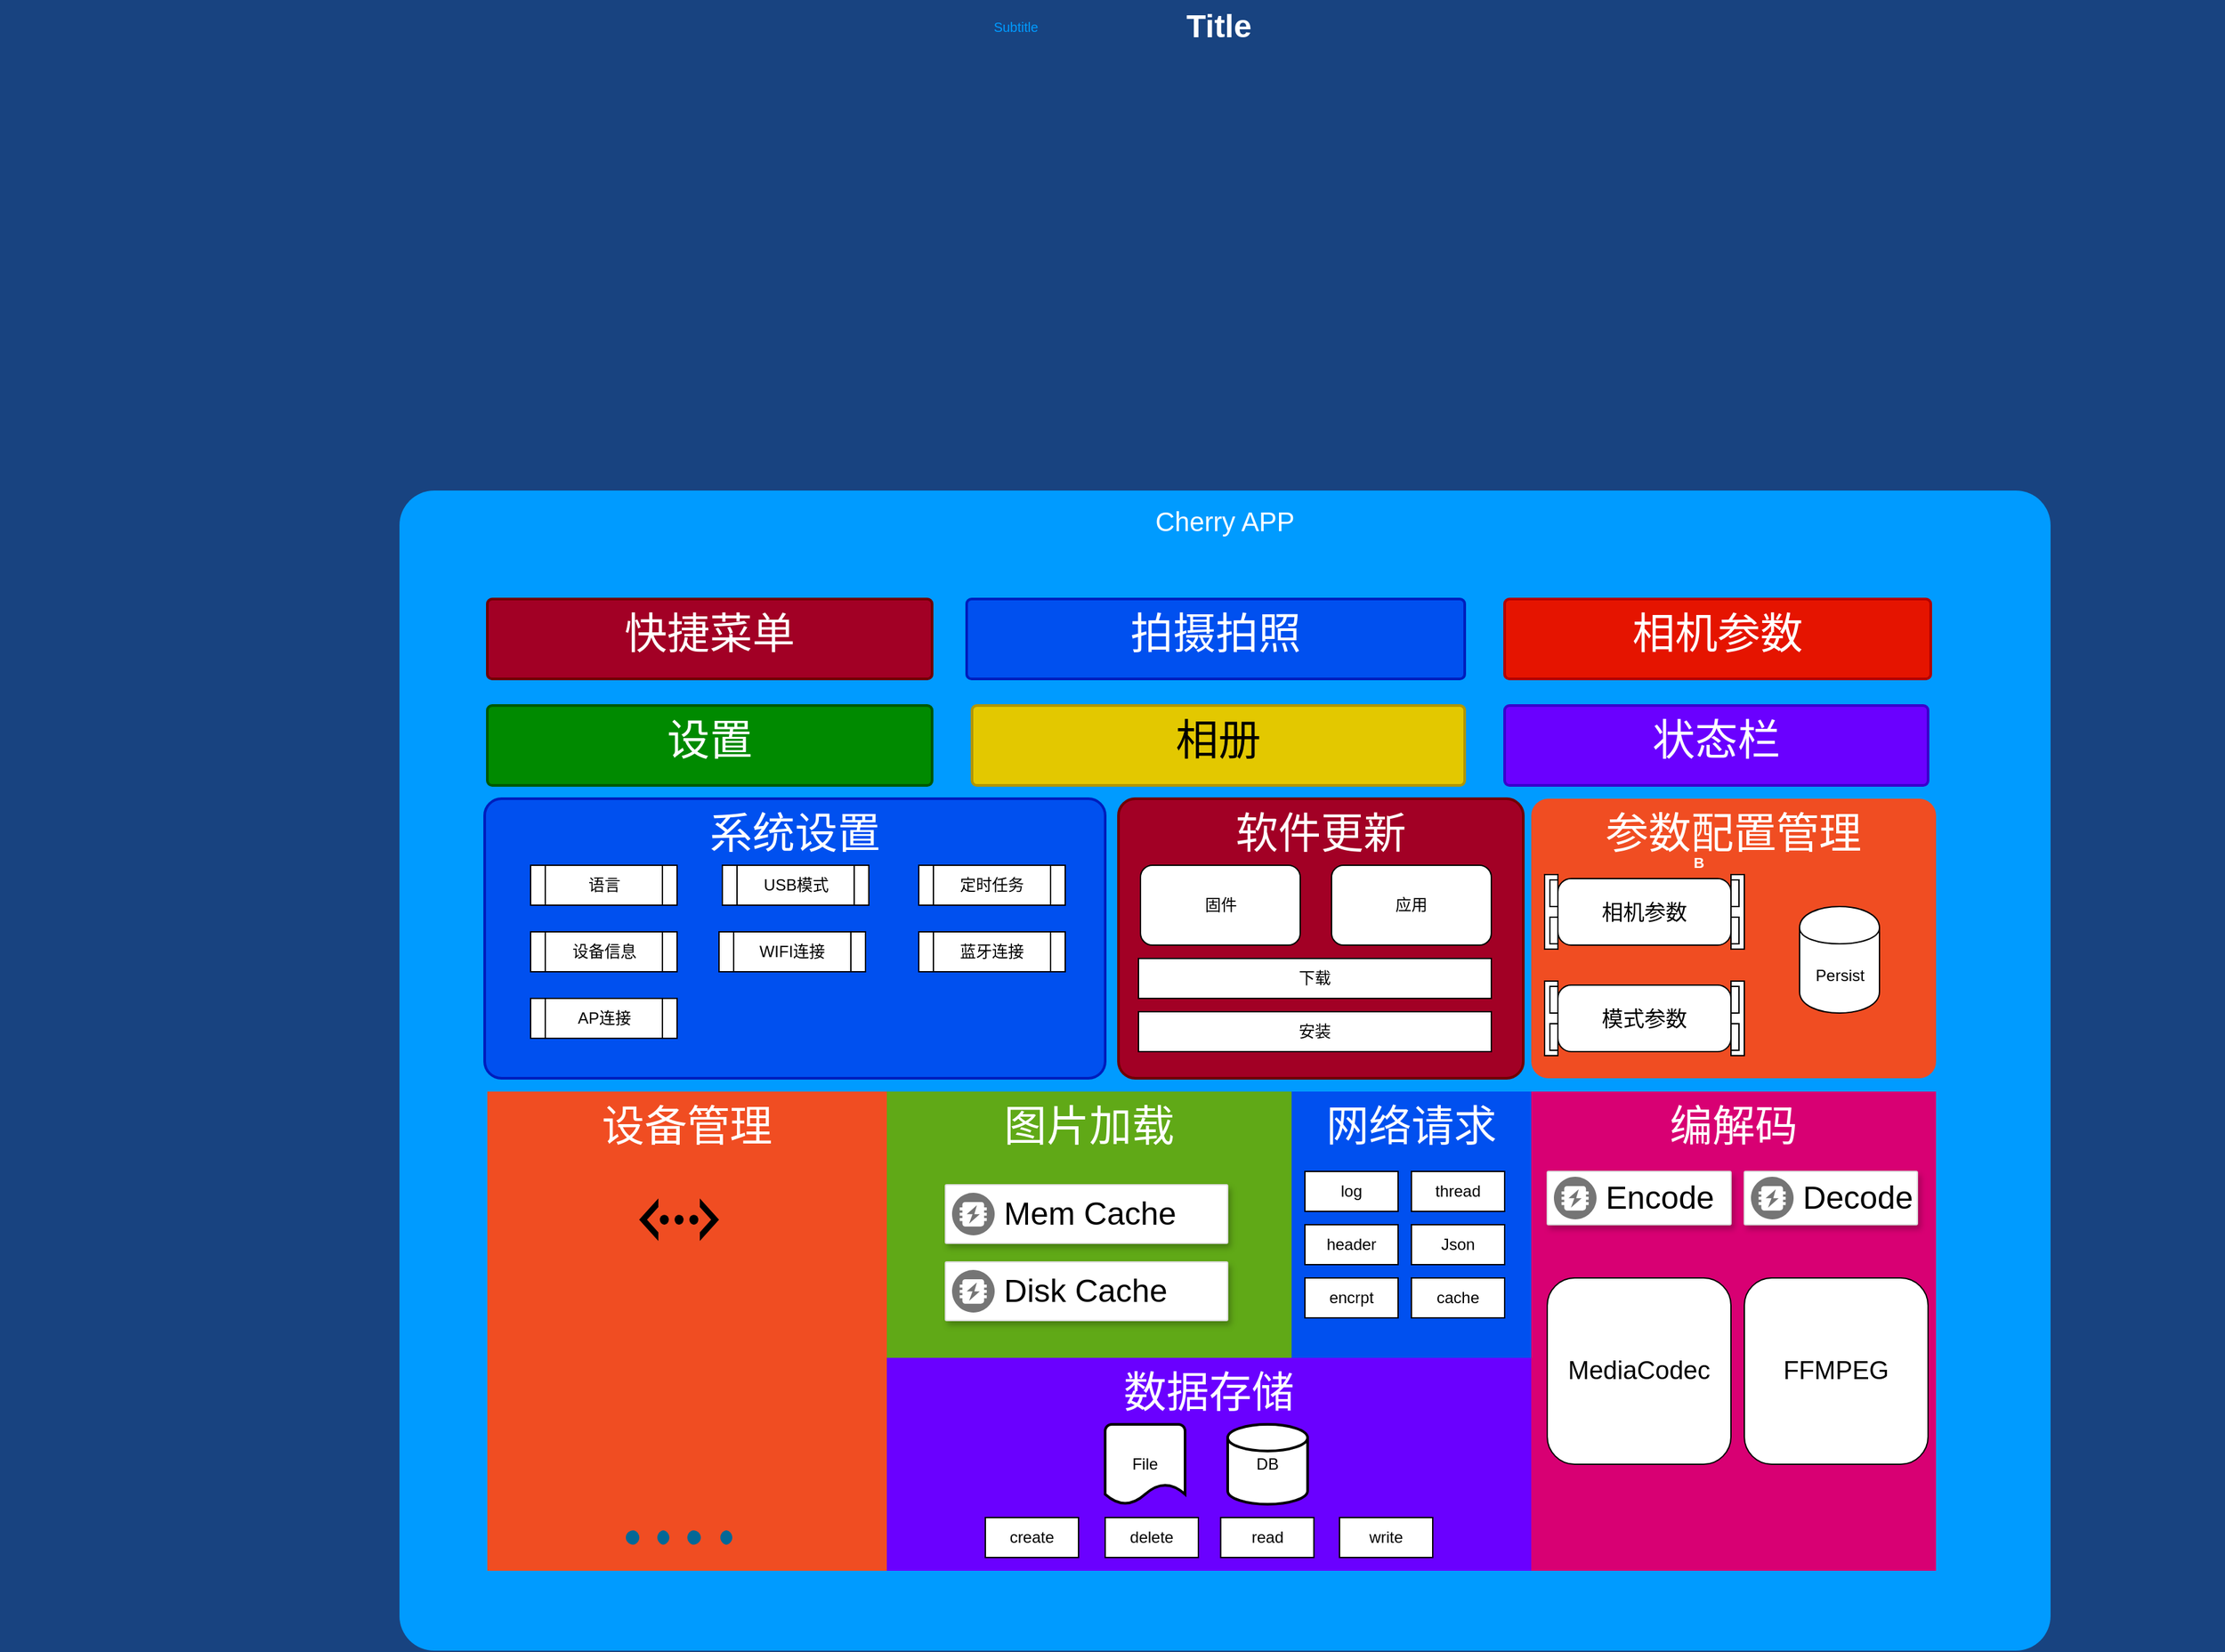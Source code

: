 <mxfile version="21.2.1" type="github">
  <diagram name="Page-1" id="7a6c530e-6e37-e111-ec74-82921da8cc10">
    <mxGraphModel dx="3508.5" dy="1287" grid="1" gridSize="10" guides="1" tooltips="1" connect="1" arrows="1" fold="1" page="1" pageScale="1.5" pageWidth="1169" pageHeight="826" background="#184380" math="0" shadow="0">
      <root>
        <mxCell id="0" style=";html=1;" />
        <mxCell id="1" style=";html=1;" parent="0" />
        <mxCell id="23046e2b9bb16c14-116" value="Cherry APP" style="whiteSpace=wrap;html=1;rounded=1;shadow=0;strokeColor=none;strokeWidth=2;fillColor=#009BFF;fontSize=20;fontColor=#FFFFFF;align=center;arcSize=3;verticalAlign=top;spacingTop=4;" parent="1" vertex="1">
          <mxGeometry x="260" y="408.5" width="1240" height="871.5" as="geometry" />
        </mxCell>
        <mxCell id="23046e2b9bb16c14-28" value="&lt;font style=&quot;font-size: 32px;&quot;&gt;参数配置&lt;font style=&quot;font-size: 32px;&quot;&gt;管理&lt;/font&gt;&lt;/font&gt;" style="rounded=1;whiteSpace=wrap;html=1;shadow=0;strokeWidth=2;fillColor=#F04D22;fontSize=12;fontColor=#FFFFFF;align=center;strokeColor=none;arcSize=6;verticalAlign=top;" parent="1" vertex="1">
          <mxGeometry x="1110" y="640" width="304" height="210" as="geometry" />
        </mxCell>
        <mxCell id="23046e2b9bb16c14-81" value="A" style="text;html=1;strokeColor=none;fillColor=none;align=center;verticalAlign=middle;whiteSpace=wrap;rounded=1;shadow=0;fontSize=11;fontColor=#FFFFFF;fontStyle=1" parent="1" vertex="1">
          <mxGeometry x="666" y="678" width="20" height="20" as="geometry" />
        </mxCell>
        <mxCell id="23046e2b9bb16c14-82" value="B" style="text;html=1;strokeColor=none;fillColor=none;align=center;verticalAlign=middle;whiteSpace=wrap;rounded=1;shadow=0;fontSize=11;fontColor=#FFFFFF;fontStyle=1" parent="1" vertex="1">
          <mxGeometry x="1226" y="678" width="20" height="20" as="geometry" />
        </mxCell>
        <mxCell id="23046e2b9bb16c14-84" value="&lt;font style=&quot;font-size: 32px;&quot;&gt;设备管理&lt;/font&gt;" style="rounded=0;whiteSpace=wrap;html=1;shadow=0;strokeWidth=2;fillColor=#F04D22;fontSize=12;fontColor=#FFFFFF;align=center;strokeColor=none;arcSize=6;verticalAlign=top;" parent="1" vertex="1">
          <mxGeometry x="326" y="860" width="300" height="360" as="geometry" />
        </mxCell>
        <mxCell id="23046e2b9bb16c14-113" value="Title" style="text;strokeColor=none;fillColor=none;html=1;fontSize=24;fontStyle=1;verticalAlign=middle;align=center;rounded=0;shadow=0;fontColor=#FFFFFF;" parent="1" vertex="1">
          <mxGeometry x="120" y="40" width="1510" height="40" as="geometry" />
        </mxCell>
        <mxCell id="23046e2b9bb16c14-114" value="Subtitle" style="text;html=1;strokeColor=none;fillColor=none;align=center;verticalAlign=middle;whiteSpace=wrap;rounded=0;shadow=0;fontSize=10;fontColor=#009BFF;" parent="1" vertex="1">
          <mxGeometry x="-40" y="50" width="1526" height="20" as="geometry" />
        </mxCell>
        <mxCell id="23PlHEcWCxNgnibNauKA-2" value="&lt;font style=&quot;font-size: 32px;&quot;&gt;网络请求&lt;/font&gt;" style="rounded=0;whiteSpace=wrap;html=1;shadow=0;strokeWidth=2;fillColor=#0050ef;fontSize=12;align=center;strokeColor=none;arcSize=6;verticalAlign=top;fontColor=#ffffff;" vertex="1" parent="1">
          <mxGeometry x="930" y="860" width="180" height="200" as="geometry" />
        </mxCell>
        <mxCell id="23PlHEcWCxNgnibNauKA-3" value="&lt;font style=&quot;font-size: 32px;&quot;&gt;数据存储&lt;/font&gt;" style="rounded=0;whiteSpace=wrap;html=1;shadow=0;strokeWidth=2;fillColor=#6a00ff;fontSize=12;align=center;strokeColor=none;arcSize=6;verticalAlign=top;fontColor=#ffffff;" vertex="1" parent="1">
          <mxGeometry x="626" y="1060" width="484" height="160" as="geometry" />
        </mxCell>
        <mxCell id="23PlHEcWCxNgnibNauKA-5" value="" style="shape=image;html=1;verticalAlign=top;verticalLabelPosition=bottom;labelBackgroundColor=#ffffff;imageAspect=0;aspect=fixed;image=https://cdn1.iconfinder.com/data/icons/bootstrap-vol-3/16/hdmi-128.png;direction=west;" vertex="1" parent="1">
          <mxGeometry x="361" y="932.5" width="47.5" height="47.5" as="geometry" />
        </mxCell>
        <mxCell id="23PlHEcWCxNgnibNauKA-10" value="" style="shape=image;html=1;verticalAlign=top;verticalLabelPosition=bottom;labelBackgroundColor=#ffffff;imageAspect=0;aspect=fixed;image=https://cdn2.iconfinder.com/data/icons/boxicons-regular-vol-1/24/bx-bluetooth-128.png" vertex="1" parent="1">
          <mxGeometry x="358.5" y="990" width="50" height="50" as="geometry" />
        </mxCell>
        <mxCell id="23PlHEcWCxNgnibNauKA-11" value="" style="shape=image;html=1;verticalAlign=top;verticalLabelPosition=bottom;labelBackgroundColor=#ffffff;imageAspect=0;aspect=fixed;image=https://cdn1.iconfinder.com/data/icons/bootstrap-vol-3/16/headset-128.png" vertex="1" parent="1">
          <mxGeometry x="445" y="990" width="50" height="50" as="geometry" />
        </mxCell>
        <mxCell id="23PlHEcWCxNgnibNauKA-12" value="" style="shape=image;html=1;verticalAlign=top;verticalLabelPosition=bottom;labelBackgroundColor=#ffffff;imageAspect=0;aspect=fixed;image=https://cdn4.iconfinder.com/data/icons/essential-app-2/16/battery-half-energy-charge-128.png" vertex="1" parent="1">
          <mxGeometry x="537.5" y="932.5" width="50" height="50" as="geometry" />
        </mxCell>
        <mxCell id="23PlHEcWCxNgnibNauKA-15" value="" style="shape=image;html=1;verticalAlign=top;verticalLabelPosition=bottom;labelBackgroundColor=#ffffff;imageAspect=0;aspect=fixed;image=https://cdn1.iconfinder.com/data/icons/systemui/21/harddrive-128.png" vertex="1" parent="1">
          <mxGeometry x="532.5" y="987.5" width="60" height="60" as="geometry" />
        </mxCell>
        <mxCell id="23PlHEcWCxNgnibNauKA-16" value="" style="shape=mxgraph.signs.tech.ethernet;html=1;pointerEvents=1;fillColor=#000000;strokeColor=none;verticalLabelPosition=bottom;verticalAlign=top;align=center;" vertex="1" parent="1">
          <mxGeometry x="440" y="940.25" width="60" height="32" as="geometry" />
        </mxCell>
        <mxCell id="23PlHEcWCxNgnibNauKA-18" value="" style="shape=image;html=1;verticalAlign=top;verticalLabelPosition=bottom;labelBackgroundColor=#ffffff;imageAspect=0;aspect=fixed;image=https://cdn4.iconfinder.com/data/icons/internet-networking-and-communication-glyph-24/24/Communication_tower_signal_tower_wifi_antenna_wifi_tower_wireless_antenna-128.png;direction=east;" vertex="1" parent="1">
          <mxGeometry x="440" y="1047.5" width="55" height="55" as="geometry" />
        </mxCell>
        <mxCell id="23PlHEcWCxNgnibNauKA-19" value="" style="shape=image;html=1;verticalAlign=top;verticalLabelPosition=bottom;labelBackgroundColor=#ffffff;imageAspect=0;aspect=fixed;image=https://cdn4.iconfinder.com/data/icons/internet-networking-and-communication-glyph-24/24/Coverage_level_signal_bars_signal_strength_wireless_connectivity_wireless_internet-128.png" vertex="1" parent="1">
          <mxGeometry x="356" y="1047.5" width="55" height="55" as="geometry" />
        </mxCell>
        <mxCell id="23PlHEcWCxNgnibNauKA-23" value="" style="shape=image;html=1;verticalAlign=top;verticalLabelPosition=bottom;labelBackgroundColor=#ffffff;imageAspect=0;aspect=fixed;image=https://cdn3.iconfinder.com/data/icons/energy-and-power-glyph-24-px/24/Lamp_electric_light_led_bulb_light_bulb_luminaire-128.png;direction=west;" vertex="1" parent="1">
          <mxGeometry x="356" y="1120" width="50" height="50" as="geometry" />
        </mxCell>
        <mxCell id="23PlHEcWCxNgnibNauKA-28" value="" style="shape=image;html=1;verticalAlign=top;verticalLabelPosition=bottom;labelBackgroundColor=#ffffff;imageAspect=0;aspect=fixed;image=https://cdn1.iconfinder.com/data/icons/bootstrap-vol-2/16/fan-128.png" vertex="1" parent="1">
          <mxGeometry x="442.5" y="1120" width="50" height="50" as="geometry" />
        </mxCell>
        <mxCell id="23PlHEcWCxNgnibNauKA-29" value="" style="shape=image;html=1;verticalAlign=top;verticalLabelPosition=bottom;labelBackgroundColor=#ffffff;imageAspect=0;aspect=fixed;image=https://cdn3.iconfinder.com/data/icons/weather-free-2/32/Weather_Free_Outline_warm-termometer-weather-temperature-128.png" vertex="1" parent="1">
          <mxGeometry x="532.5" y="1060" width="50" height="50" as="geometry" />
        </mxCell>
        <mxCell id="23PlHEcWCxNgnibNauKA-30" value="&lt;span style=&quot;font-size: 32px;&quot;&gt;图片加载&lt;/span&gt;" style="rounded=0;whiteSpace=wrap;html=1;shadow=0;strokeWidth=2;fillColor=#60a917;fontSize=12;fontColor=#ffffff;align=center;strokeColor=none;arcSize=6;verticalAlign=top;" vertex="1" parent="1">
          <mxGeometry x="626" y="860" width="304" height="200" as="geometry" />
        </mxCell>
        <mxCell id="23PlHEcWCxNgnibNauKA-37" value="" style="strokeColor=#dddddd;shadow=1;strokeWidth=1;rounded=1;absoluteArcSize=1;arcSize=2;" vertex="1" parent="1">
          <mxGeometry x="670" y="988" width="212" height="44" as="geometry" />
        </mxCell>
        <mxCell id="23PlHEcWCxNgnibNauKA-38" value="&lt;font style=&quot;font-size: 24px;&quot;&gt;Disk Cache&lt;/font&gt;" style="sketch=0;dashed=0;connectable=0;html=1;fillColor=#757575;strokeColor=none;shape=mxgraph.gcp2.memcache;part=1;labelPosition=right;verticalLabelPosition=middle;align=left;verticalAlign=middle;spacingLeft=5;fontSize=12;" vertex="1" parent="23PlHEcWCxNgnibNauKA-37">
          <mxGeometry y="0.5" width="32" height="32" relative="1" as="geometry">
            <mxPoint x="5" y="-16" as="offset" />
          </mxGeometry>
        </mxCell>
        <mxCell id="23PlHEcWCxNgnibNauKA-39" value="" style="strokeColor=#dddddd;shadow=1;strokeWidth=1;rounded=1;absoluteArcSize=1;arcSize=2;" vertex="1" parent="1">
          <mxGeometry x="670" y="930" width="212" height="44" as="geometry" />
        </mxCell>
        <mxCell id="23PlHEcWCxNgnibNauKA-40" value="&lt;font style=&quot;font-size: 24px;&quot;&gt;Mem Cache&lt;/font&gt;" style="sketch=0;dashed=0;connectable=0;html=1;fillColor=#757575;strokeColor=none;shape=mxgraph.gcp2.memcache;part=1;labelPosition=right;verticalLabelPosition=middle;align=left;verticalAlign=middle;spacingLeft=5;fontSize=12;" vertex="1" parent="23PlHEcWCxNgnibNauKA-39">
          <mxGeometry y="0.5" width="32" height="32" relative="1" as="geometry">
            <mxPoint x="5" y="-16" as="offset" />
          </mxGeometry>
        </mxCell>
        <mxCell id="23PlHEcWCxNgnibNauKA-44" value="DB" style="strokeWidth=2;html=1;shape=mxgraph.flowchart.database;whiteSpace=wrap;" vertex="1" parent="1">
          <mxGeometry x="882" y="1110" width="60" height="60" as="geometry" />
        </mxCell>
        <mxCell id="23PlHEcWCxNgnibNauKA-49" value="File" style="strokeWidth=2;html=1;shape=mxgraph.flowchart.document2;whiteSpace=wrap;size=0.25;" vertex="1" parent="1">
          <mxGeometry x="790" y="1110" width="60" height="60" as="geometry" />
        </mxCell>
        <mxCell id="23PlHEcWCxNgnibNauKA-51" value="log" style="rounded=0;whiteSpace=wrap;html=1;" vertex="1" parent="1">
          <mxGeometry x="940" y="920" width="70" height="30" as="geometry" />
        </mxCell>
        <mxCell id="23PlHEcWCxNgnibNauKA-52" value="thread" style="rounded=0;whiteSpace=wrap;html=1;" vertex="1" parent="1">
          <mxGeometry x="1020" y="920" width="70" height="30" as="geometry" />
        </mxCell>
        <mxCell id="23PlHEcWCxNgnibNauKA-53" value="header" style="rounded=0;whiteSpace=wrap;html=1;" vertex="1" parent="1">
          <mxGeometry x="940" y="960" width="70" height="30" as="geometry" />
        </mxCell>
        <mxCell id="23PlHEcWCxNgnibNauKA-54" value="Json" style="rounded=0;whiteSpace=wrap;html=1;" vertex="1" parent="1">
          <mxGeometry x="1020" y="960" width="70" height="30" as="geometry" />
        </mxCell>
        <mxCell id="23PlHEcWCxNgnibNauKA-55" value="encrpt" style="rounded=0;whiteSpace=wrap;html=1;" vertex="1" parent="1">
          <mxGeometry x="940" y="1000" width="70" height="30" as="geometry" />
        </mxCell>
        <mxCell id="23PlHEcWCxNgnibNauKA-56" value="cache" style="rounded=0;whiteSpace=wrap;html=1;" vertex="1" parent="1">
          <mxGeometry x="1020" y="1000" width="70" height="30" as="geometry" />
        </mxCell>
        <mxCell id="23PlHEcWCxNgnibNauKA-57" value="read" style="rounded=0;whiteSpace=wrap;html=1;" vertex="1" parent="1">
          <mxGeometry x="876.75" y="1180" width="70" height="30" as="geometry" />
        </mxCell>
        <mxCell id="23PlHEcWCxNgnibNauKA-58" value="write" style="rounded=0;whiteSpace=wrap;html=1;" vertex="1" parent="1">
          <mxGeometry x="966" y="1180" width="70" height="30" as="geometry" />
        </mxCell>
        <mxCell id="23PlHEcWCxNgnibNauKA-59" value="create" style="rounded=0;whiteSpace=wrap;html=1;" vertex="1" parent="1">
          <mxGeometry x="700" y="1180" width="70" height="30" as="geometry" />
        </mxCell>
        <mxCell id="23PlHEcWCxNgnibNauKA-60" value="delete" style="rounded=0;whiteSpace=wrap;html=1;" vertex="1" parent="1">
          <mxGeometry x="790" y="1180" width="70" height="30" as="geometry" />
        </mxCell>
        <mxCell id="23PlHEcWCxNgnibNauKA-66" value="&lt;font style=&quot;font-size: 16px;&quot;&gt;相机参数&lt;/font&gt;" style="html=1;shape=mxgraph.sysml.paramSet;whiteSpace=wrap;align=center;" vertex="1" parent="1">
          <mxGeometry x="1120" y="700" width="150" height="50" as="geometry" />
        </mxCell>
        <mxCell id="23PlHEcWCxNgnibNauKA-67" value="&lt;font style=&quot;font-size: 16px;&quot;&gt;模式参数&lt;/font&gt;" style="html=1;shape=mxgraph.sysml.paramSet;whiteSpace=wrap;align=center;" vertex="1" parent="1">
          <mxGeometry x="1120" y="780" width="150" height="50" as="geometry" />
        </mxCell>
        <mxCell id="23PlHEcWCxNgnibNauKA-71" value="Persist" style="shape=cylinder;whiteSpace=wrap;html=1;boundedLbl=1;backgroundOutline=1;" vertex="1" parent="1">
          <mxGeometry x="1311.5" y="721" width="60" height="80" as="geometry" />
        </mxCell>
        <mxCell id="23PlHEcWCxNgnibNauKA-72" value="&lt;span style=&quot;font-size: 32px;&quot;&gt;状态栏&lt;/span&gt;" style="rounded=1;whiteSpace=wrap;html=1;shadow=0;strokeWidth=2;fillColor=#6a00ff;fontSize=12;fontColor=#ffffff;align=center;strokeColor=#3700CC;arcSize=6;verticalAlign=top;" vertex="1" parent="1">
          <mxGeometry x="1090" y="570" width="318" height="60" as="geometry" />
        </mxCell>
        <mxCell id="23PlHEcWCxNgnibNauKA-73" value="&lt;span style=&quot;font-size: 32px;&quot;&gt;编解码&lt;/span&gt;" style="rounded=0;whiteSpace=wrap;html=1;shadow=0;strokeWidth=2;fillColor=#d80073;fontSize=12;fontColor=#ffffff;align=center;strokeColor=none;arcSize=6;verticalAlign=top;" vertex="1" parent="1">
          <mxGeometry x="1110" y="860" width="304" height="360" as="geometry" />
        </mxCell>
        <mxCell id="23PlHEcWCxNgnibNauKA-77" value="" style="strokeColor=#dddddd;shadow=1;strokeWidth=1;rounded=1;absoluteArcSize=1;arcSize=2;" vertex="1" parent="1">
          <mxGeometry x="1122" y="920" width="138" height="40" as="geometry" />
        </mxCell>
        <mxCell id="23PlHEcWCxNgnibNauKA-78" value="&lt;font style=&quot;font-size: 24px;&quot;&gt;Encode&lt;/font&gt;" style="sketch=0;dashed=0;connectable=0;html=1;fillColor=#757575;strokeColor=none;shape=mxgraph.gcp2.memcache;part=1;labelPosition=right;verticalLabelPosition=middle;align=left;verticalAlign=middle;spacingLeft=5;fontSize=12;" vertex="1" parent="23PlHEcWCxNgnibNauKA-77">
          <mxGeometry y="0.5" width="32" height="32" relative="1" as="geometry">
            <mxPoint x="5" y="-16" as="offset" />
          </mxGeometry>
        </mxCell>
        <mxCell id="23PlHEcWCxNgnibNauKA-79" value="" style="strokeColor=#dddddd;shadow=1;strokeWidth=1;rounded=1;absoluteArcSize=1;arcSize=2;" vertex="1" parent="1">
          <mxGeometry x="1270" y="920" width="130" height="40" as="geometry" />
        </mxCell>
        <mxCell id="23PlHEcWCxNgnibNauKA-80" value="&lt;font style=&quot;font-size: 24px;&quot;&gt;Decode&lt;/font&gt;" style="sketch=0;dashed=0;connectable=0;html=1;fillColor=#757575;strokeColor=none;shape=mxgraph.gcp2.memcache;part=1;labelPosition=right;verticalLabelPosition=middle;align=left;verticalAlign=middle;spacingLeft=5;fontSize=12;" vertex="1" parent="23PlHEcWCxNgnibNauKA-79">
          <mxGeometry y="0.5" width="32" height="32" relative="1" as="geometry">
            <mxPoint x="5" y="-16" as="offset" />
          </mxGeometry>
        </mxCell>
        <mxCell id="23PlHEcWCxNgnibNauKA-83" value="&lt;font style=&quot;font-size: 19px;&quot;&gt;MediaCodec&lt;/font&gt;" style="rounded=1;whiteSpace=wrap;html=1;" vertex="1" parent="1">
          <mxGeometry x="1122" y="1000" width="138" height="140" as="geometry" />
        </mxCell>
        <mxCell id="23PlHEcWCxNgnibNauKA-84" value="&lt;font style=&quot;font-size: 19px;&quot;&gt;FFMPEG&lt;/font&gt;" style="rounded=1;whiteSpace=wrap;html=1;" vertex="1" parent="1">
          <mxGeometry x="1270" y="1000" width="138" height="140" as="geometry" />
        </mxCell>
        <mxCell id="23PlHEcWCxNgnibNauKA-85" value="&lt;span style=&quot;font-size: 32px;&quot;&gt;相册&lt;/span&gt;" style="rounded=1;whiteSpace=wrap;html=1;shadow=0;strokeWidth=2;fillColor=#e3c800;fontSize=12;fontColor=#000000;align=center;strokeColor=#B09500;arcSize=6;verticalAlign=top;" vertex="1" parent="1">
          <mxGeometry x="690" y="570" width="370" height="60" as="geometry" />
        </mxCell>
        <mxCell id="23PlHEcWCxNgnibNauKA-86" value="&lt;span style=&quot;font-size: 32px;&quot;&gt;设置&lt;/span&gt;" style="rounded=1;whiteSpace=wrap;html=1;shadow=0;strokeWidth=2;fillColor=#008a00;fontSize=12;fontColor=#ffffff;align=center;strokeColor=#005700;arcSize=6;verticalAlign=top;" vertex="1" parent="1">
          <mxGeometry x="326" y="570" width="334" height="60" as="geometry" />
        </mxCell>
        <mxCell id="23PlHEcWCxNgnibNauKA-87" value="&lt;span style=&quot;font-size: 32px;&quot;&gt;拍摄拍照&lt;/span&gt;" style="rounded=1;whiteSpace=wrap;html=1;shadow=0;strokeWidth=2;fillColor=#0050ef;fontSize=12;fontColor=#ffffff;align=center;strokeColor=#001DBC;arcSize=6;verticalAlign=top;" vertex="1" parent="1">
          <mxGeometry x="686" y="490" width="374" height="60" as="geometry" />
        </mxCell>
        <mxCell id="23PlHEcWCxNgnibNauKA-88" value="&lt;span style=&quot;font-size: 32px;&quot;&gt;快捷菜单&lt;/span&gt;" style="rounded=1;whiteSpace=wrap;html=1;shadow=0;strokeWidth=2;fillColor=#a20025;fontSize=12;fontColor=#ffffff;align=center;strokeColor=#6F0000;arcSize=6;verticalAlign=top;" vertex="1" parent="1">
          <mxGeometry x="326" y="490" width="334" height="60" as="geometry" />
        </mxCell>
        <mxCell id="23PlHEcWCxNgnibNauKA-89" value="&lt;span style=&quot;font-size: 32px;&quot;&gt;相机参数&lt;/span&gt;" style="rounded=1;whiteSpace=wrap;html=1;shadow=0;strokeWidth=2;fillColor=#e51400;fontSize=12;align=center;strokeColor=#B20000;arcSize=6;verticalAlign=top;fontColor=#ffffff;" vertex="1" parent="1">
          <mxGeometry x="1090" y="490" width="320" height="60" as="geometry" />
        </mxCell>
        <mxCell id="23PlHEcWCxNgnibNauKA-91" value="&lt;span style=&quot;font-size: 32px;&quot;&gt;软件更新&lt;br&gt;&lt;/span&gt;" style="rounded=1;whiteSpace=wrap;html=1;shadow=0;strokeWidth=2;fillColor=#a20025;fontSize=12;fontColor=#ffffff;align=center;strokeColor=#6F0000;arcSize=6;verticalAlign=top;" vertex="1" parent="1">
          <mxGeometry x="800" y="640" width="304" height="210" as="geometry" />
        </mxCell>
        <mxCell id="23PlHEcWCxNgnibNauKA-93" value="固件" style="rounded=1;whiteSpace=wrap;html=1;" vertex="1" parent="1">
          <mxGeometry x="816.5" y="690" width="120" height="60" as="geometry" />
        </mxCell>
        <mxCell id="23PlHEcWCxNgnibNauKA-94" value="应用" style="rounded=1;whiteSpace=wrap;html=1;" vertex="1" parent="1">
          <mxGeometry x="960" y="690" width="120" height="60" as="geometry" />
        </mxCell>
        <mxCell id="23PlHEcWCxNgnibNauKA-95" value="下载" style="rounded=0;whiteSpace=wrap;html=1;" vertex="1" parent="1">
          <mxGeometry x="815" y="760" width="265" height="30" as="geometry" />
        </mxCell>
        <mxCell id="23PlHEcWCxNgnibNauKA-96" value="安装" style="rounded=0;whiteSpace=wrap;html=1;" vertex="1" parent="1">
          <mxGeometry x="815" y="800" width="265" height="30" as="geometry" />
        </mxCell>
        <mxCell id="23PlHEcWCxNgnibNauKA-97" value="" style="shape=image;html=1;verticalAlign=top;verticalLabelPosition=bottom;labelBackgroundColor=#ffffff;imageAspect=0;aspect=fixed;image=https://cdn4.iconfinder.com/data/icons/essential-app-2/16/volume-sound-speaker-lound-128.png" vertex="1" parent="1">
          <mxGeometry x="532.5" y="1120" width="50" height="50" as="geometry" />
        </mxCell>
        <mxCell id="23PlHEcWCxNgnibNauKA-98" value="" style="shape=mxgraph.cisco.misc.dot-dot;html=1;pointerEvents=1;dashed=0;fillColor=#036897;strokeColor=#ffffff;strokeWidth=2;verticalLabelPosition=bottom;verticalAlign=top;align=center;outlineConnect=0;" vertex="1" parent="1">
          <mxGeometry x="430" y="1185" width="80" height="20" as="geometry" />
        </mxCell>
        <mxCell id="23PlHEcWCxNgnibNauKA-99" value="&lt;span style=&quot;font-size: 32px;&quot;&gt;系统设置&lt;/span&gt;" style="rounded=1;whiteSpace=wrap;html=1;shadow=0;strokeWidth=2;fillColor=#0050ef;fontSize=12;fontColor=#ffffff;align=center;strokeColor=#001DBC;arcSize=6;verticalAlign=top;" vertex="1" parent="1">
          <mxGeometry x="324" y="640" width="466" height="210" as="geometry" />
        </mxCell>
        <mxCell id="23PlHEcWCxNgnibNauKA-101" value="语言" style="shape=process;whiteSpace=wrap;html=1;backgroundOutline=1;" vertex="1" parent="1">
          <mxGeometry x="358.5" y="690" width="110" height="30" as="geometry" />
        </mxCell>
        <mxCell id="23PlHEcWCxNgnibNauKA-102" value="USB模式" style="shape=process;whiteSpace=wrap;html=1;backgroundOutline=1;" vertex="1" parent="1">
          <mxGeometry x="502.5" y="690" width="110" height="30" as="geometry" />
        </mxCell>
        <mxCell id="23PlHEcWCxNgnibNauKA-105" value="定时任务" style="shape=process;whiteSpace=wrap;html=1;backgroundOutline=1;" vertex="1" parent="1">
          <mxGeometry x="650" y="690" width="110" height="30" as="geometry" />
        </mxCell>
        <mxCell id="23PlHEcWCxNgnibNauKA-106" value="设备信息" style="shape=process;whiteSpace=wrap;html=1;backgroundOutline=1;" vertex="1" parent="1">
          <mxGeometry x="358.5" y="740" width="110" height="30" as="geometry" />
        </mxCell>
        <mxCell id="23PlHEcWCxNgnibNauKA-107" value="WIFI连接" style="shape=process;whiteSpace=wrap;html=1;backgroundOutline=1;" vertex="1" parent="1">
          <mxGeometry x="500" y="740" width="110" height="30" as="geometry" />
        </mxCell>
        <mxCell id="23PlHEcWCxNgnibNauKA-108" value="蓝牙连接" style="shape=process;whiteSpace=wrap;html=1;backgroundOutline=1;" vertex="1" parent="1">
          <mxGeometry x="650" y="740" width="110" height="30" as="geometry" />
        </mxCell>
        <mxCell id="23PlHEcWCxNgnibNauKA-109" value="AP连接" style="shape=process;whiteSpace=wrap;html=1;backgroundOutline=1;" vertex="1" parent="1">
          <mxGeometry x="358.5" y="790" width="110" height="30" as="geometry" />
        </mxCell>
      </root>
    </mxGraphModel>
  </diagram>
</mxfile>
